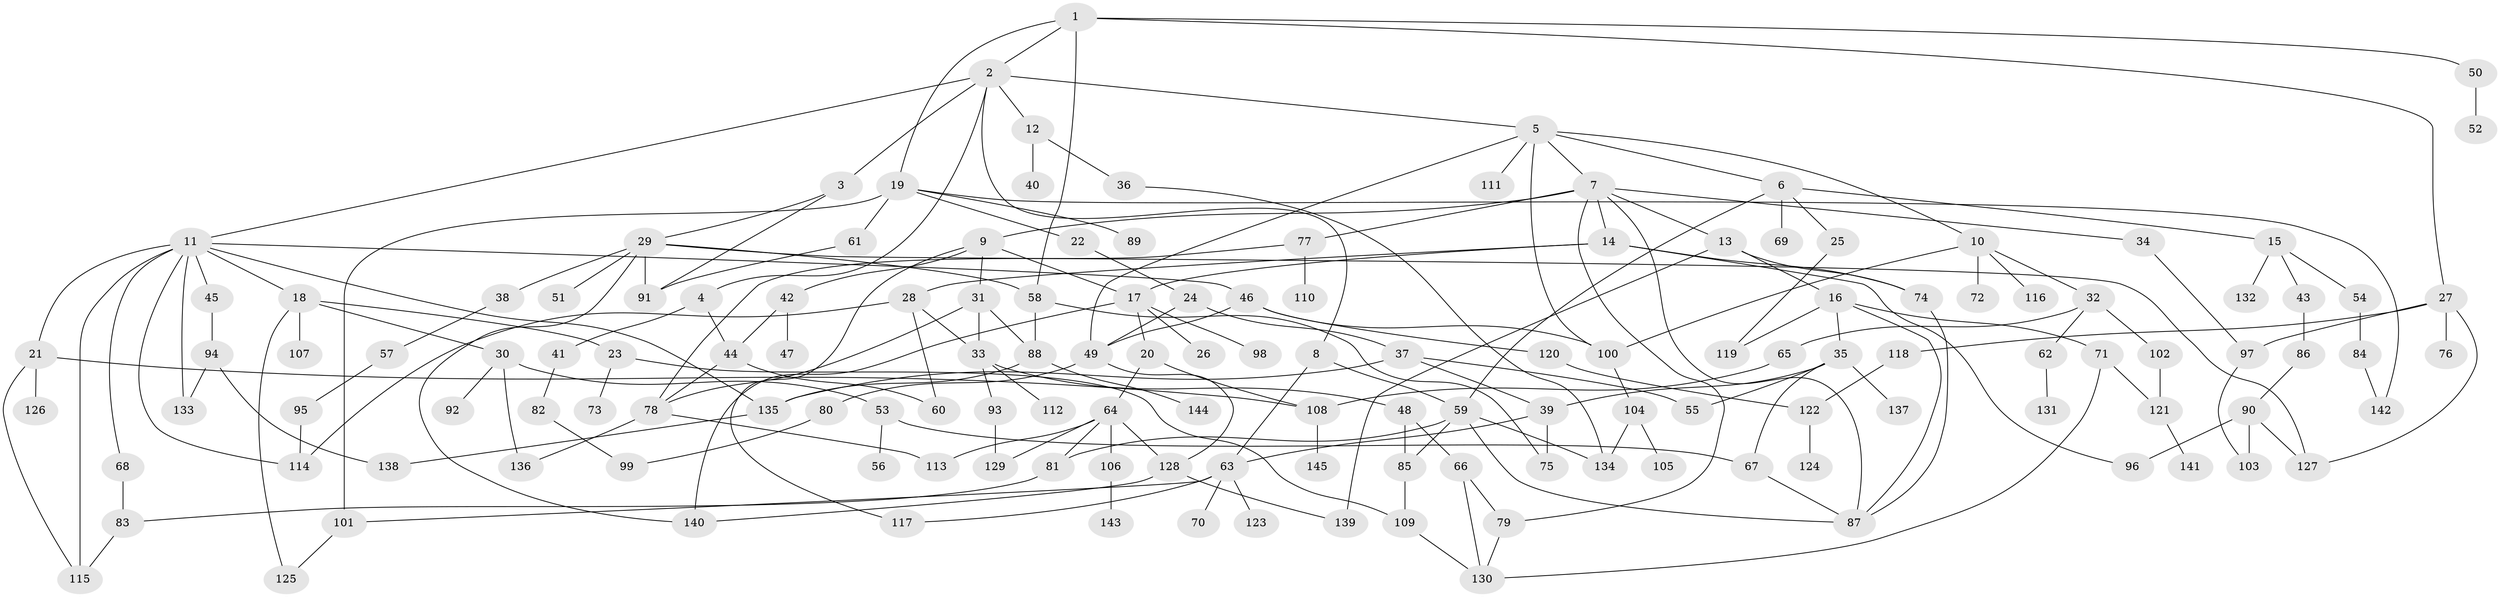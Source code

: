// Generated by graph-tools (version 1.1) at 2025/10/02/27/25 16:10:51]
// undirected, 145 vertices, 209 edges
graph export_dot {
graph [start="1"]
  node [color=gray90,style=filled];
  1;
  2;
  3;
  4;
  5;
  6;
  7;
  8;
  9;
  10;
  11;
  12;
  13;
  14;
  15;
  16;
  17;
  18;
  19;
  20;
  21;
  22;
  23;
  24;
  25;
  26;
  27;
  28;
  29;
  30;
  31;
  32;
  33;
  34;
  35;
  36;
  37;
  38;
  39;
  40;
  41;
  42;
  43;
  44;
  45;
  46;
  47;
  48;
  49;
  50;
  51;
  52;
  53;
  54;
  55;
  56;
  57;
  58;
  59;
  60;
  61;
  62;
  63;
  64;
  65;
  66;
  67;
  68;
  69;
  70;
  71;
  72;
  73;
  74;
  75;
  76;
  77;
  78;
  79;
  80;
  81;
  82;
  83;
  84;
  85;
  86;
  87;
  88;
  89;
  90;
  91;
  92;
  93;
  94;
  95;
  96;
  97;
  98;
  99;
  100;
  101;
  102;
  103;
  104;
  105;
  106;
  107;
  108;
  109;
  110;
  111;
  112;
  113;
  114;
  115;
  116;
  117;
  118;
  119;
  120;
  121;
  122;
  123;
  124;
  125;
  126;
  127;
  128;
  129;
  130;
  131;
  132;
  133;
  134;
  135;
  136;
  137;
  138;
  139;
  140;
  141;
  142;
  143;
  144;
  145;
  1 -- 2;
  1 -- 19;
  1 -- 27;
  1 -- 50;
  1 -- 58;
  2 -- 3;
  2 -- 4;
  2 -- 5;
  2 -- 8;
  2 -- 11;
  2 -- 12;
  3 -- 29;
  3 -- 91;
  4 -- 41;
  4 -- 44;
  5 -- 6;
  5 -- 7;
  5 -- 10;
  5 -- 100;
  5 -- 111;
  5 -- 49;
  6 -- 15;
  6 -- 25;
  6 -- 59;
  6 -- 69;
  7 -- 9;
  7 -- 13;
  7 -- 14;
  7 -- 34;
  7 -- 77;
  7 -- 79;
  7 -- 87;
  8 -- 63;
  8 -- 59;
  9 -- 17;
  9 -- 31;
  9 -- 42;
  9 -- 117;
  10 -- 32;
  10 -- 72;
  10 -- 116;
  10 -- 100;
  11 -- 18;
  11 -- 21;
  11 -- 45;
  11 -- 46;
  11 -- 68;
  11 -- 114;
  11 -- 133;
  11 -- 135;
  11 -- 115;
  12 -- 36;
  12 -- 40;
  13 -- 16;
  13 -- 139;
  13 -- 74;
  14 -- 28;
  14 -- 74;
  14 -- 96;
  14 -- 17;
  15 -- 43;
  15 -- 54;
  15 -- 132;
  16 -- 35;
  16 -- 71;
  16 -- 119;
  16 -- 87;
  17 -- 20;
  17 -- 26;
  17 -- 98;
  17 -- 140;
  18 -- 23;
  18 -- 30;
  18 -- 107;
  18 -- 125;
  19 -- 22;
  19 -- 61;
  19 -- 89;
  19 -- 101;
  19 -- 142;
  20 -- 64;
  20 -- 108;
  21 -- 108;
  21 -- 126;
  21 -- 115;
  22 -- 24;
  23 -- 73;
  23 -- 109;
  24 -- 37;
  24 -- 49;
  25 -- 119;
  27 -- 76;
  27 -- 97;
  27 -- 118;
  27 -- 127;
  28 -- 60;
  28 -- 114;
  28 -- 33;
  29 -- 38;
  29 -- 51;
  29 -- 58;
  29 -- 91;
  29 -- 140;
  29 -- 127;
  30 -- 53;
  30 -- 92;
  30 -- 136;
  31 -- 33;
  31 -- 78;
  31 -- 88;
  32 -- 62;
  32 -- 65;
  32 -- 102;
  33 -- 48;
  33 -- 93;
  33 -- 112;
  34 -- 97;
  35 -- 39;
  35 -- 55;
  35 -- 67;
  35 -- 137;
  36 -- 134;
  37 -- 135;
  37 -- 55;
  37 -- 39;
  38 -- 57;
  39 -- 63;
  39 -- 75;
  41 -- 82;
  42 -- 44;
  42 -- 47;
  43 -- 86;
  44 -- 60;
  44 -- 78;
  45 -- 94;
  46 -- 120;
  46 -- 49;
  46 -- 100;
  48 -- 66;
  48 -- 85;
  49 -- 80;
  49 -- 128;
  50 -- 52;
  53 -- 56;
  53 -- 67;
  54 -- 84;
  57 -- 95;
  58 -- 75;
  58 -- 88;
  59 -- 81;
  59 -- 87;
  59 -- 85;
  59 -- 134;
  61 -- 91;
  62 -- 131;
  63 -- 70;
  63 -- 123;
  63 -- 117;
  63 -- 101;
  64 -- 106;
  64 -- 113;
  64 -- 128;
  64 -- 81;
  64 -- 129;
  65 -- 108;
  66 -- 79;
  66 -- 130;
  67 -- 87;
  68 -- 83;
  71 -- 121;
  71 -- 130;
  74 -- 87;
  77 -- 110;
  77 -- 78;
  78 -- 136;
  78 -- 113;
  79 -- 130;
  80 -- 99;
  81 -- 83;
  82 -- 99;
  83 -- 115;
  84 -- 142;
  85 -- 109;
  86 -- 90;
  88 -- 144;
  88 -- 135;
  90 -- 103;
  90 -- 127;
  90 -- 96;
  93 -- 129;
  94 -- 138;
  94 -- 133;
  95 -- 114;
  97 -- 103;
  100 -- 104;
  101 -- 125;
  102 -- 121;
  104 -- 105;
  104 -- 134;
  106 -- 143;
  108 -- 145;
  109 -- 130;
  118 -- 122;
  120 -- 122;
  121 -- 141;
  122 -- 124;
  128 -- 140;
  128 -- 139;
  135 -- 138;
}
